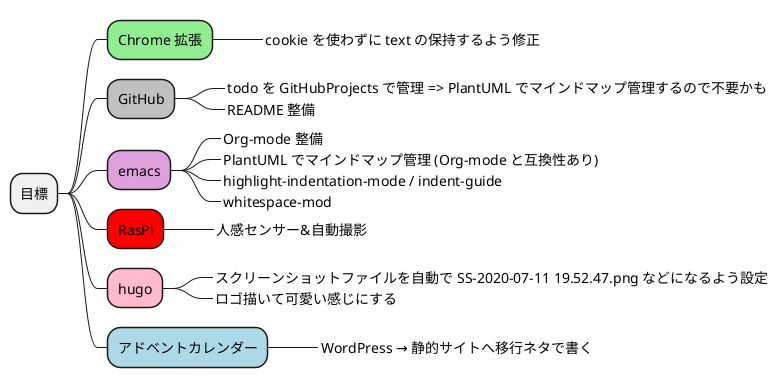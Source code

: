 @startmindmap
* 目標
**[#lightgreen] Chrome 拡張
***_ cookie を使わずに text の保持するよう修正
**[#silver] GitHub
***_ todo を GitHubProjects で管理 => PlantUML でマインドマップ管理するので不要かも
***_ README 整備
**[#plum] emacs
***_ Org-mode 整備
***_ PlantUML でマインドマップ管理 (Org-mode と互換性あり)
***_ highlight-indentation-mode / indent-guide
***_ whitespace-mod
**[#red] RasPi
***_ 人感センサー&自動撮影
**[#FFBBCC] hugo
***_ スクリーンショットファイルを自動で SS-2020-07-11 19.52.47.png などになるよう設定
***_ ロゴ描いて可愛い感じにする
**[#lightblue] アドベントカレンダー
***_ WordPress → 静的サイトへ移行ネタで書く
@endmindmap
